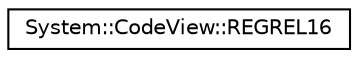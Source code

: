 digraph G
{
  edge [fontname="Helvetica",fontsize="10",labelfontname="Helvetica",labelfontsize="10"];
  node [fontname="Helvetica",fontsize="10",shape=record];
  rankdir="LR";
  Node1 [label="System::CodeView::REGREL16",height=0.2,width=0.4,color="black", fillcolor="white", style="filled",URL="$struct_system_1_1_code_view_1_1_r_e_g_r_e_l16.html"];
}
